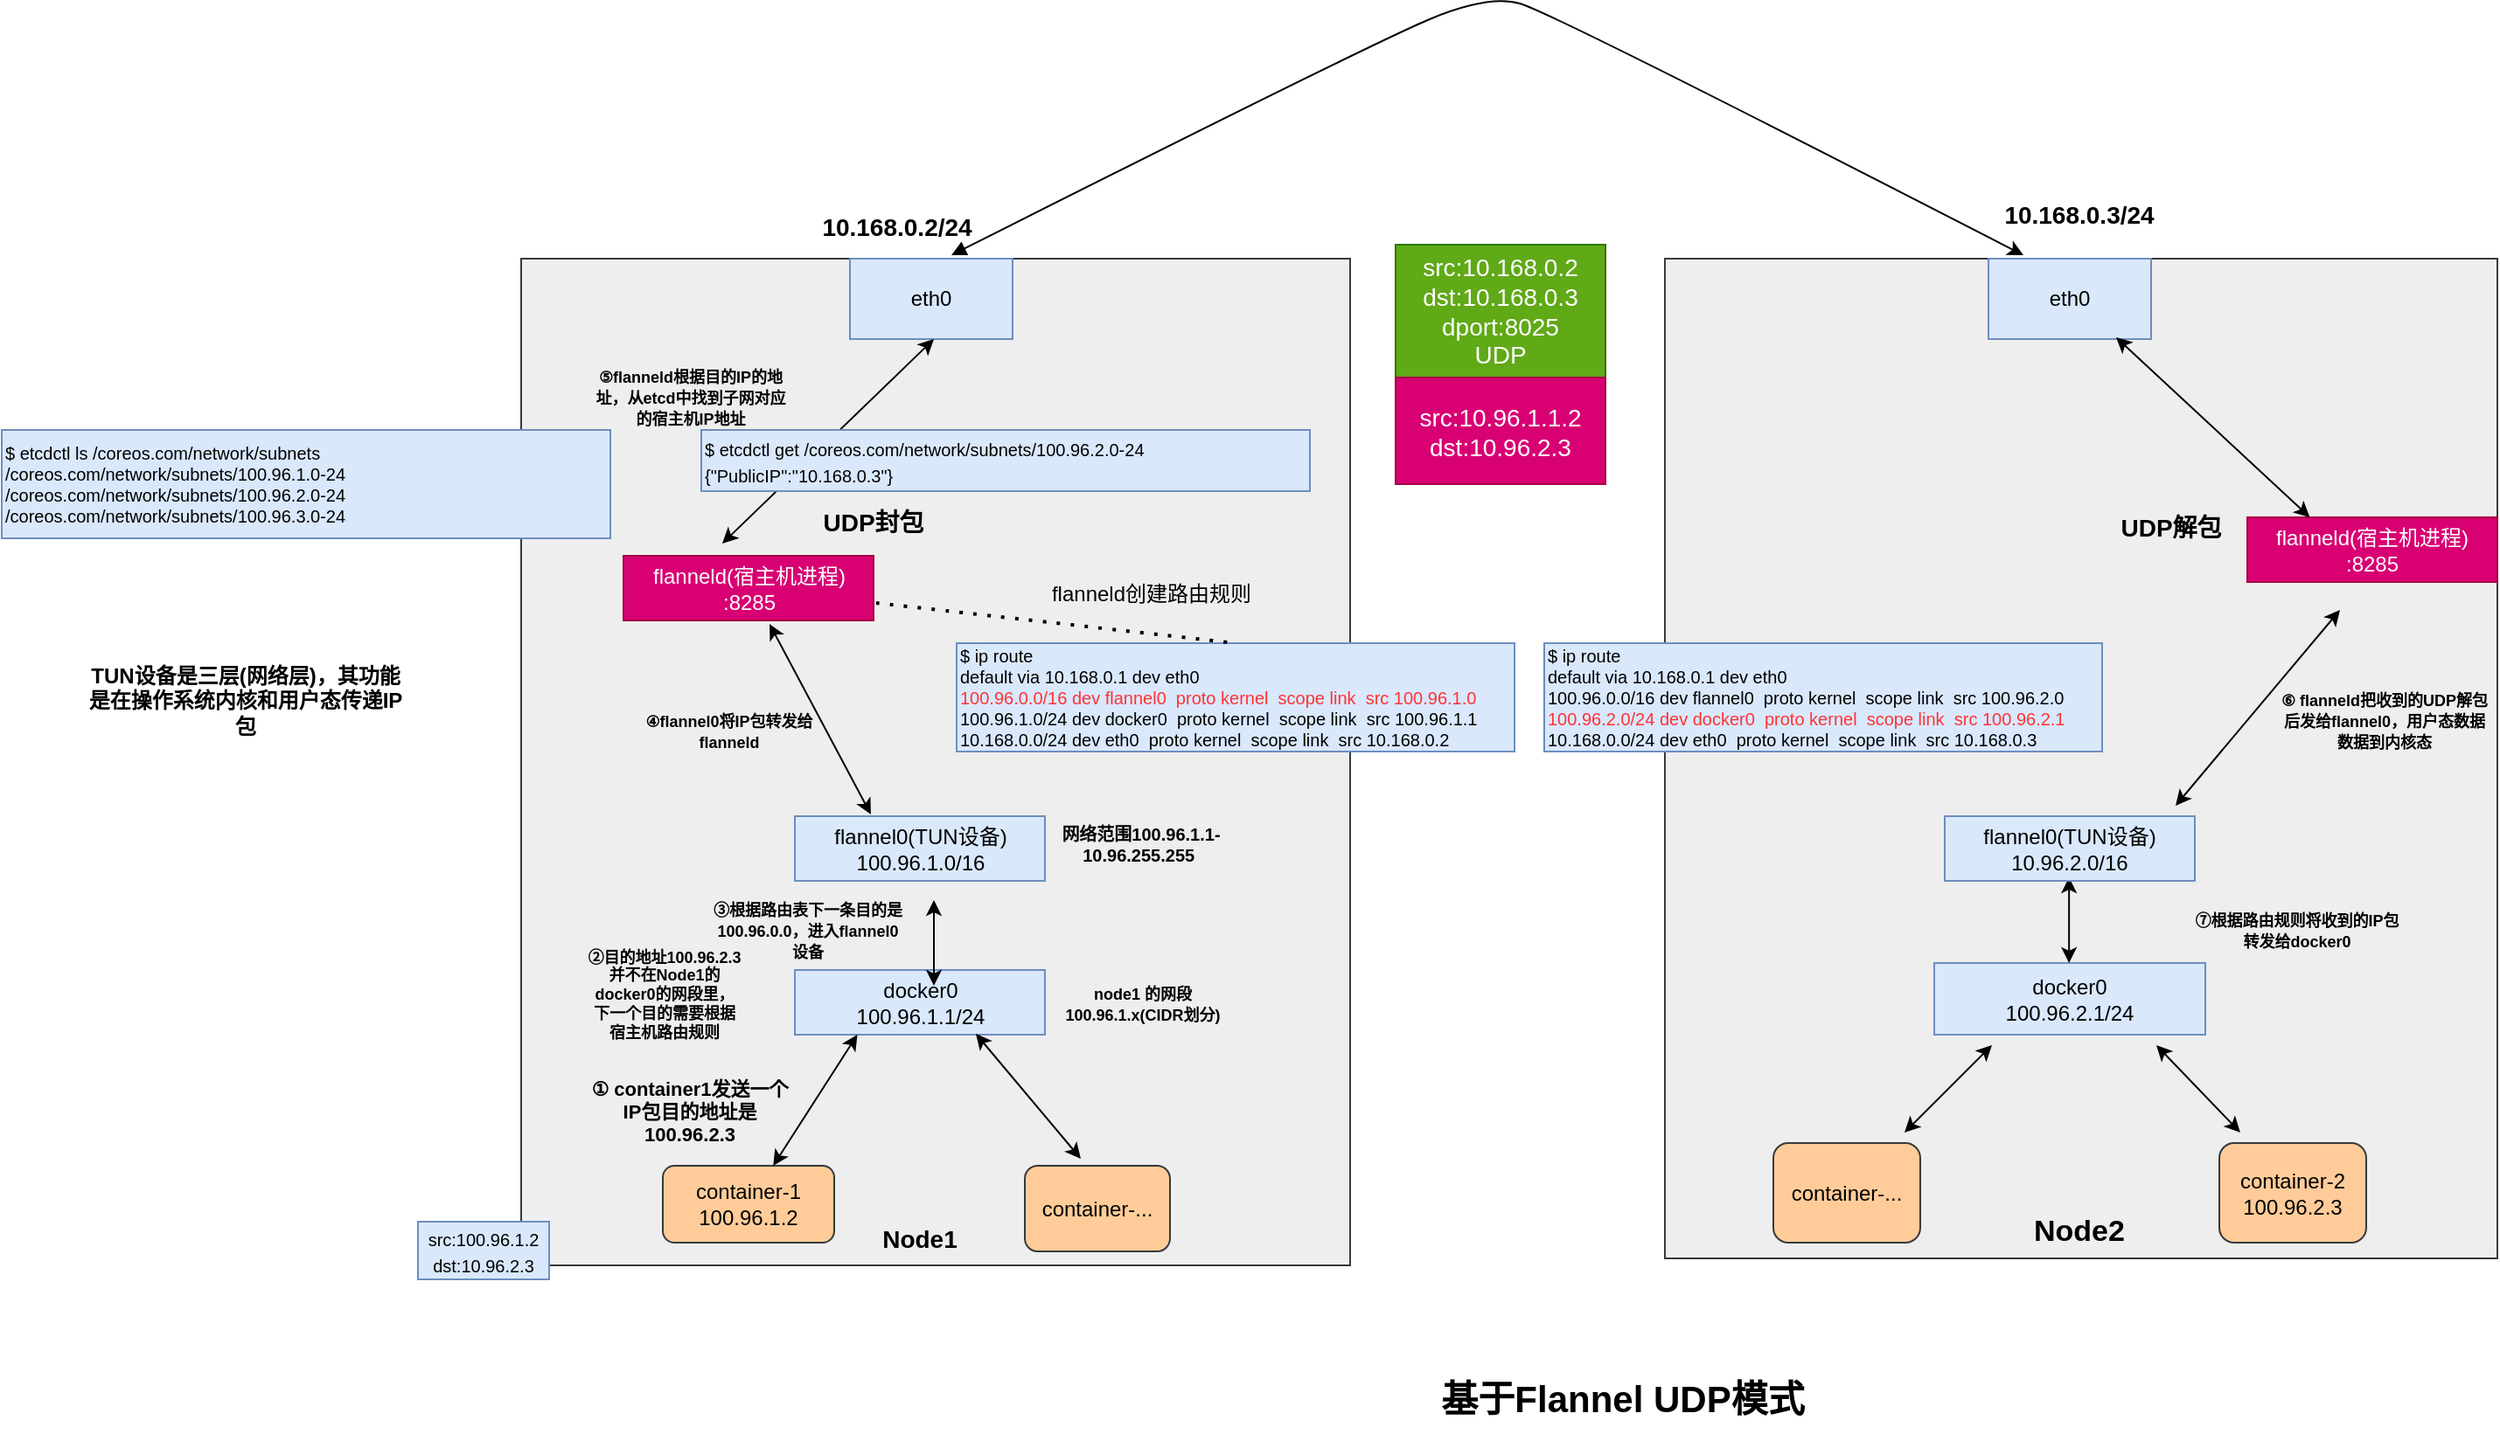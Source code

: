 <mxfile version="16.5.1" type="device" pages="3"><diagram id="P1osysYbOepGTUhhsCZZ" name="UDP模式"><mxGraphModel dx="2184" dy="1257" grid="0" gridSize="10" guides="1" tooltips="1" connect="1" arrows="1" fold="1" page="0" pageScale="1" pageWidth="1200" pageHeight="1600" math="0" shadow="0"><root><mxCell id="0"/><mxCell id="1" parent="0"/><mxCell id="uT9JQoNjJ_QtQNI3KJSH-5" value="" style="rounded=0;whiteSpace=wrap;html=1;fillColor=#eeeeee;strokeColor=#36393d;" vertex="1" parent="1"><mxGeometry x="27" y="-240" width="474" height="576" as="geometry"/></mxCell><mxCell id="uT9JQoNjJ_QtQNI3KJSH-6" value="" style="rounded=0;whiteSpace=wrap;html=1;fillColor=#eeeeee;strokeColor=#36393d;" vertex="1" parent="1"><mxGeometry x="681" y="-240" width="476" height="572" as="geometry"/></mxCell><mxCell id="uT9JQoNjJ_QtQNI3KJSH-8" value="eth0" style="rounded=0;whiteSpace=wrap;html=1;fillColor=#dae8fc;strokeColor=#6c8ebf;" vertex="1" parent="1"><mxGeometry x="215" y="-240" width="93" height="46" as="geometry"/></mxCell><mxCell id="uT9JQoNjJ_QtQNI3KJSH-9" value="eth0" style="rounded=0;whiteSpace=wrap;html=1;fillColor=#dae8fc;strokeColor=#6c8ebf;" vertex="1" parent="1"><mxGeometry x="866" y="-240" width="93" height="46" as="geometry"/></mxCell><mxCell id="uT9JQoNjJ_QtQNI3KJSH-10" value="&lt;b&gt;&lt;font style=&quot;font-size: 14px&quot;&gt;Node1&lt;/font&gt;&lt;/b&gt;" style="text;html=1;strokeColor=none;fillColor=none;align=center;verticalAlign=middle;whiteSpace=wrap;rounded=0;" vertex="1" parent="1"><mxGeometry x="225" y="306" width="60" height="30" as="geometry"/></mxCell><mxCell id="uT9JQoNjJ_QtQNI3KJSH-11" value="&lt;b&gt;&lt;font style=&quot;font-size: 17px&quot;&gt;Node2&lt;/font&gt;&lt;/b&gt;" style="text;html=1;strokeColor=none;fillColor=none;align=center;verticalAlign=middle;whiteSpace=wrap;rounded=0;" vertex="1" parent="1"><mxGeometry x="888" y="302" width="60" height="30" as="geometry"/></mxCell><mxCell id="uT9JQoNjJ_QtQNI3KJSH-12" value="container-1&lt;br&gt;100.96.1.2" style="rounded=1;whiteSpace=wrap;html=1;fillColor=#ffcc99;strokeColor=#36393d;" vertex="1" parent="1"><mxGeometry x="108" y="279" width="98" height="44" as="geometry"/></mxCell><mxCell id="uT9JQoNjJ_QtQNI3KJSH-13" value="&lt;span&gt;container-...&lt;/span&gt;" style="rounded=1;whiteSpace=wrap;html=1;fillColor=#ffcc99;strokeColor=#36393d;" vertex="1" parent="1"><mxGeometry x="315" y="279" width="83" height="49" as="geometry"/></mxCell><mxCell id="uT9JQoNjJ_QtQNI3KJSH-14" value="&lt;span&gt;container-...&lt;/span&gt;" style="rounded=1;whiteSpace=wrap;html=1;fillColor=#ffcc99;strokeColor=#36393d;" vertex="1" parent="1"><mxGeometry x="743" y="266" width="84" height="57" as="geometry"/></mxCell><mxCell id="uT9JQoNjJ_QtQNI3KJSH-15" value="&lt;span&gt;container-2&lt;br&gt;100.96.2.3&lt;br&gt;&lt;/span&gt;" style="rounded=1;whiteSpace=wrap;html=1;fillColor=#ffcc99;strokeColor=#36393d;" vertex="1" parent="1"><mxGeometry x="998" y="266" width="84" height="57" as="geometry"/></mxCell><mxCell id="uT9JQoNjJ_QtQNI3KJSH-16" value="docker0&lt;br&gt;100.96.1.1/24" style="rounded=0;whiteSpace=wrap;html=1;fillColor=#dae8fc;strokeColor=#6c8ebf;" vertex="1" parent="1"><mxGeometry x="183.5" y="167" width="143" height="37" as="geometry"/></mxCell><mxCell id="uT9JQoNjJ_QtQNI3KJSH-17" value="docker0&lt;br&gt;100.96.2.1/24" style="rounded=0;whiteSpace=wrap;html=1;fillColor=#dae8fc;strokeColor=#6c8ebf;" vertex="1" parent="1"><mxGeometry x="835" y="163" width="155" height="41" as="geometry"/></mxCell><mxCell id="uT9JQoNjJ_QtQNI3KJSH-30" value="&lt;font style=&quot;font-size: 10px&quot;&gt;src:100.96.1.2&lt;br&gt;dst:10.96.2.3&lt;/font&gt;" style="rounded=0;whiteSpace=wrap;html=1;fillColor=#dae8fc;strokeColor=#6c8ebf;" vertex="1" parent="1"><mxGeometry x="-32" y="311" width="75" height="33" as="geometry"/></mxCell><mxCell id="uT9JQoNjJ_QtQNI3KJSH-35" value="&lt;b&gt;&lt;font style=&quot;font-size: 11px&quot;&gt;① container1发送一个IP包目的地址是100.96.2.3&lt;/font&gt;&lt;/b&gt;" style="text;html=1;strokeColor=none;fillColor=none;align=center;verticalAlign=middle;whiteSpace=wrap;rounded=0;fontSize=10;" vertex="1" parent="1"><mxGeometry x="64" y="226" width="119" height="44" as="geometry"/></mxCell><mxCell id="uT9JQoNjJ_QtQNI3KJSH-41" value="&lt;font style=&quot;font-size: 9px&quot;&gt;&lt;b&gt;node1 的网段&lt;br&gt;100.96.1.x(CIDR划分)&lt;/b&gt;&lt;/font&gt;" style="text;html=1;strokeColor=none;fillColor=none;align=center;verticalAlign=middle;whiteSpace=wrap;rounded=0;fontSize=10;" vertex="1" parent="1"><mxGeometry x="326.5" y="172" width="111" height="27" as="geometry"/></mxCell><mxCell id="uT9JQoNjJ_QtQNI3KJSH-42" value="&lt;b&gt;②目的地址100.96.2.3并不在Node1的docker0的网段里，下一个目的需要根据宿主机路由规则&lt;/b&gt;" style="text;html=1;strokeColor=none;fillColor=none;align=center;verticalAlign=middle;whiteSpace=wrap;rounded=0;fontSize=9;" vertex="1" parent="1"><mxGeometry x="64" y="165.5" width="90" height="30" as="geometry"/></mxCell><mxCell id="uT9JQoNjJ_QtQNI3KJSH-43" value="&lt;div style=&quot;font-size: 10px&quot;&gt;&lt;font style=&quot;font-size: 10px&quot;&gt;$ ip route&lt;/font&gt;&lt;/div&gt;&lt;div style=&quot;font-size: 10px&quot;&gt;&lt;font style=&quot;font-size: 10px&quot;&gt;default via 10.168.0.1 dev eth0&lt;/font&gt;&lt;/div&gt;&lt;div style=&quot;font-size: 10px&quot;&gt;&lt;font style=&quot;font-size: 10px&quot; color=&quot;#ff3333&quot;&gt;100.96.0.0/16 dev flannel0&amp;nbsp; proto kernel&amp;nbsp; scope link&amp;nbsp; src 100.96.1.0&lt;/font&gt;&lt;/div&gt;&lt;div style=&quot;font-size: 10px&quot;&gt;&lt;font style=&quot;font-size: 10px&quot;&gt;100.96.1.0/24 dev docker0&amp;nbsp; proto kernel&amp;nbsp; scope link&amp;nbsp; src 100.96.1.1&lt;/font&gt;&lt;/div&gt;&lt;div style=&quot;font-size: 10px&quot;&gt;&lt;font style=&quot;font-size: 10px&quot;&gt;10.168.0.0/24 dev eth0&amp;nbsp; proto kernel&amp;nbsp; scope link&amp;nbsp; src 10.168.0.2&lt;/font&gt;&lt;/div&gt;" style="rounded=0;whiteSpace=wrap;html=1;fillColor=#dae8fc;strokeColor=#6c8ebf;align=left;" vertex="1" parent="1"><mxGeometry x="276" y="-20" width="319" height="62" as="geometry"/></mxCell><mxCell id="uT9JQoNjJ_QtQNI3KJSH-46" value="" style="endArrow=classic;startArrow=classic;html=1;rounded=0;fontSize=6;entryX=0.25;entryY=1;entryDx=0;entryDy=0;" edge="1" parent="1" source="uT9JQoNjJ_QtQNI3KJSH-12" target="uT9JQoNjJ_QtQNI3KJSH-16"><mxGeometry width="50" height="50" relative="1" as="geometry"><mxPoint x="157" y="254" as="sourcePoint"/><mxPoint x="207" y="204" as="targetPoint"/></mxGeometry></mxCell><mxCell id="uT9JQoNjJ_QtQNI3KJSH-49" value="" style="endArrow=classic;startArrow=classic;html=1;rounded=0;fontSize=6;" edge="1" parent="1"><mxGeometry width="50" height="50" relative="1" as="geometry"><mxPoint x="347" y="275" as="sourcePoint"/><mxPoint x="287" y="203.5" as="targetPoint"/></mxGeometry></mxCell><mxCell id="uT9JQoNjJ_QtQNI3KJSH-50" value="flannel0(TUN设备)&lt;br&gt;100.96.1.0/16" style="rounded=0;whiteSpace=wrap;html=1;fillColor=#dae8fc;strokeColor=#6c8ebf;" vertex="1" parent="1"><mxGeometry x="183.5" y="79" width="143" height="37" as="geometry"/></mxCell><mxCell id="uT9JQoNjJ_QtQNI3KJSH-51" value="" style="endArrow=classic;startArrow=classic;html=1;rounded=0;fontSize=10;fontColor=#FF3333;" edge="1" parent="1"><mxGeometry width="50" height="50" relative="1" as="geometry"><mxPoint x="912.08" y="163" as="sourcePoint"/><mxPoint x="912.08" y="114" as="targetPoint"/></mxGeometry></mxCell><mxCell id="uT9JQoNjJ_QtQNI3KJSH-54" value="&lt;b style=&quot;font-size: 9px&quot;&gt;&lt;font style=&quot;font-size: 9px&quot;&gt;③根据路由表下一条目的是100.96.0.0，进入flannel0&lt;/font&gt;设备&lt;/b&gt;" style="text;html=1;strokeColor=none;fillColor=none;align=center;verticalAlign=middle;whiteSpace=wrap;rounded=0;fontSize=10;fontColor=#000000;" vertex="1" parent="1"><mxGeometry x="135" y="129" width="111.5" height="30" as="geometry"/></mxCell><mxCell id="uT9JQoNjJ_QtQNI3KJSH-55" value="&lt;font size=&quot;1&quot;&gt;&lt;b&gt;网络范围100.96.1.1-10.96.255.255&amp;nbsp;&lt;/b&gt;&lt;/font&gt;" style="text;html=1;strokeColor=none;fillColor=none;align=center;verticalAlign=middle;whiteSpace=wrap;rounded=0;fontSize=10;" vertex="1" parent="1"><mxGeometry x="308" y="81" width="147" height="27" as="geometry"/></mxCell><mxCell id="uT9JQoNjJ_QtQNI3KJSH-57" value="flanneld(宿主机进程)&lt;br&gt;:8285" style="rounded=0;whiteSpace=wrap;html=1;fillColor=#d80073;strokeColor=#A50040;fontColor=#ffffff;" vertex="1" parent="1"><mxGeometry x="85.5" y="-70" width="143" height="37" as="geometry"/></mxCell><mxCell id="uT9JQoNjJ_QtQNI3KJSH-58" value="" style="endArrow=classic;startArrow=classic;html=1;rounded=0;fontSize=9;fontColor=#000000;exitX=0.304;exitY=-0.027;exitDx=0;exitDy=0;exitPerimeter=0;" edge="1" parent="1" source="uT9JQoNjJ_QtQNI3KJSH-50"><mxGeometry width="50" height="50" relative="1" as="geometry"><mxPoint x="222" y="33" as="sourcePoint"/><mxPoint x="169" y="-31" as="targetPoint"/></mxGeometry></mxCell><mxCell id="uT9JQoNjJ_QtQNI3KJSH-59" value="&lt;font size=&quot;1&quot;&gt;&lt;b style=&quot;font-size: 12px&quot;&gt;TUN设备是三层(网络层)，其功能是在操作系统内核和用户态传递IP包&lt;/b&gt;&lt;/font&gt;" style="text;html=1;strokeColor=none;fillColor=none;align=center;verticalAlign=middle;whiteSpace=wrap;rounded=0;fontSize=9;fontColor=#000000;" vertex="1" parent="1"><mxGeometry x="-225" y="-14" width="189" height="54" as="geometry"/></mxCell><mxCell id="uT9JQoNjJ_QtQNI3KJSH-60" value="&lt;b style=&quot;font-size: 9px&quot;&gt;&lt;font style=&quot;font-size: 9px&quot;&gt;④flannel0将IP包转发给flanneld&lt;/font&gt;&lt;/b&gt;" style="text;html=1;strokeColor=none;fillColor=none;align=center;verticalAlign=middle;whiteSpace=wrap;rounded=0;fontSize=10;fontColor=#000000;" vertex="1" parent="1"><mxGeometry x="90" y="15" width="111.5" height="30" as="geometry"/></mxCell><mxCell id="uT9JQoNjJ_QtQNI3KJSH-61" value="&lt;font size=&quot;1&quot;&gt;&lt;b style=&quot;font-size: 14px&quot;&gt;UDP封包&lt;/b&gt;&lt;/font&gt;" style="text;html=1;strokeColor=none;fillColor=none;align=center;verticalAlign=middle;whiteSpace=wrap;rounded=0;fontSize=10;" vertex="1" parent="1"><mxGeometry x="191" y="-103" width="75" height="27" as="geometry"/></mxCell><mxCell id="uT9JQoNjJ_QtQNI3KJSH-66" value="" style="endArrow=classic;startArrow=classic;html=1;rounded=0;fontSize=12;fontColor=#000000;" edge="1" parent="1"><mxGeometry width="50" height="50" relative="1" as="geometry"><mxPoint x="142" y="-77" as="sourcePoint"/><mxPoint x="263" y="-194" as="targetPoint"/></mxGeometry></mxCell><mxCell id="uT9JQoNjJ_QtQNI3KJSH-68" value="" style="endArrow=classic;html=1;fontSize=12;fontColor=#000000;curved=1;startArrow=block;startFill=1;" edge="1" parent="1"><mxGeometry width="50" height="50" relative="1" as="geometry"><mxPoint x="273" y="-242" as="sourcePoint"/><mxPoint x="886" y="-242" as="targetPoint"/><Array as="points"><mxPoint x="513" y="-363"/><mxPoint x="580" y="-391"/><mxPoint x="616" y="-381"/></Array></mxGeometry></mxCell><mxCell id="uT9JQoNjJ_QtQNI3KJSH-69" value="" style="endArrow=none;dashed=1;html=1;dashPattern=1 3;strokeWidth=2;fontSize=12;fontColor=#000000;curved=1;entryX=0.5;entryY=0;entryDx=0;entryDy=0;" edge="1" parent="1" target="uT9JQoNjJ_QtQNI3KJSH-43"><mxGeometry width="50" height="50" relative="1" as="geometry"><mxPoint x="230" y="-43" as="sourcePoint"/><mxPoint x="280" y="-93" as="targetPoint"/></mxGeometry></mxCell><mxCell id="uT9JQoNjJ_QtQNI3KJSH-70" value="flanneld创建路由规则" style="text;html=1;strokeColor=none;fillColor=none;align=center;verticalAlign=middle;whiteSpace=wrap;rounded=0;fontSize=12;fontColor=#000000;" vertex="1" parent="1"><mxGeometry x="318" y="-63" width="139" height="30" as="geometry"/></mxCell><mxCell id="uT9JQoNjJ_QtQNI3KJSH-73" value="&lt;b style=&quot;font-size: 9px&quot;&gt;&lt;font style=&quot;font-size: 9px&quot;&gt;⑤flanneld根据目的IP的地址，从etcd中找到子网对应的宿主机IP地址&lt;/font&gt;&lt;/b&gt;" style="text;html=1;strokeColor=none;fillColor=none;align=center;verticalAlign=middle;whiteSpace=wrap;rounded=0;fontSize=10;fontColor=#000000;" vertex="1" parent="1"><mxGeometry x="68" y="-176" width="111.5" height="30" as="geometry"/></mxCell><mxCell id="uT9JQoNjJ_QtQNI3KJSH-74" value="&lt;div&gt;&lt;div&gt;&lt;span style=&quot;font-size: 10px&quot;&gt;$ etcdctl get /coreos.com/network/subnets/100.96.2.0-24&lt;/span&gt;&lt;br&gt;&lt;/div&gt;&lt;div&gt;&lt;span style=&quot;font-size: 10px&quot;&gt;{&quot;PublicIP&quot;:&quot;10.168.0.3&quot;}&lt;/span&gt;&lt;/div&gt;&lt;/div&gt;" style="rounded=0;whiteSpace=wrap;html=1;fillColor=#dae8fc;strokeColor=#6c8ebf;align=left;" vertex="1" parent="1"><mxGeometry x="130" y="-142" width="348" height="35" as="geometry"/></mxCell><mxCell id="uT9JQoNjJ_QtQNI3KJSH-75" value="&lt;div style=&quot;font-size: 10px&quot;&gt;&lt;div&gt;$ etcdctl ls /coreos.com/network/subnets&lt;/div&gt;&lt;div&gt;/coreos.com/network/subnets/100.96.1.0-24&lt;/div&gt;&lt;div&gt;/coreos.com/network/subnets/100.96.2.0-24&lt;/div&gt;&lt;div&gt;/coreos.com/network/subnets/100.96.3.0-24&lt;/div&gt;&lt;/div&gt;" style="rounded=0;whiteSpace=wrap;html=1;fillColor=#dae8fc;strokeColor=#6c8ebf;align=left;" vertex="1" parent="1"><mxGeometry x="-270" y="-142" width="348" height="62" as="geometry"/></mxCell><mxCell id="uT9JQoNjJ_QtQNI3KJSH-78" value="&lt;font style=&quot;font-size: 14px&quot;&gt;&lt;b&gt;10.168.0.2/24&lt;/b&gt;&lt;/font&gt;" style="text;html=1;strokeColor=none;fillColor=none;align=center;verticalAlign=middle;whiteSpace=wrap;rounded=0;fontSize=12;fontColor=#000000;" vertex="1" parent="1"><mxGeometry x="212" y="-272" width="60" height="27" as="geometry"/></mxCell><mxCell id="uT9JQoNjJ_QtQNI3KJSH-79" value="&lt;b&gt;&lt;font style=&quot;font-size: 14px&quot;&gt;10.168.0.3/24&lt;/font&gt;&lt;/b&gt;" style="text;html=1;strokeColor=none;fillColor=none;align=center;verticalAlign=middle;whiteSpace=wrap;rounded=0;fontSize=12;fontColor=#000000;" vertex="1" parent="1"><mxGeometry x="888" y="-279" width="60" height="27" as="geometry"/></mxCell><mxCell id="uT9JQoNjJ_QtQNI3KJSH-80" value="src:10.168.0.2&lt;br&gt;dst:10.168.0.3&lt;br&gt;dport:8025&lt;br&gt;UDP" style="rounded=0;whiteSpace=wrap;html=1;fontSize=14;fontColor=#ffffff;fillColor=#60a917;strokeColor=#2D7600;" vertex="1" parent="1"><mxGeometry x="527" y="-248" width="120" height="76" as="geometry"/></mxCell><mxCell id="uT9JQoNjJ_QtQNI3KJSH-81" value="src:10.96.1.1.2&lt;br&gt;dst:10.96.2.3" style="rounded=0;whiteSpace=wrap;html=1;fontSize=14;fontColor=#ffffff;fillColor=#d80073;strokeColor=#A50040;" vertex="1" parent="1"><mxGeometry x="527" y="-172" width="120" height="61" as="geometry"/></mxCell><mxCell id="uT9JQoNjJ_QtQNI3KJSH-83" value="" style="endArrow=classic;startArrow=classic;html=1;fontSize=14;fontColor=#000000;curved=1;" edge="1" parent="1"><mxGeometry width="50" height="50" relative="1" as="geometry"><mxPoint x="818" y="260" as="sourcePoint"/><mxPoint x="868" y="210" as="targetPoint"/></mxGeometry></mxCell><mxCell id="uT9JQoNjJ_QtQNI3KJSH-84" value="" style="endArrow=classic;startArrow=classic;html=1;fontSize=14;fontColor=#000000;curved=1;" edge="1" parent="1"><mxGeometry width="50" height="50" relative="1" as="geometry"><mxPoint x="1010" y="260" as="sourcePoint"/><mxPoint x="962" y="210" as="targetPoint"/></mxGeometry></mxCell><mxCell id="uT9JQoNjJ_QtQNI3KJSH-85" value="flanneld(宿主机进程)&lt;br&gt;:8285" style="rounded=0;whiteSpace=wrap;html=1;fillColor=#d80073;strokeColor=#A50040;fontColor=#ffffff;" vertex="1" parent="1"><mxGeometry x="1014" y="-92" width="143" height="37" as="geometry"/></mxCell><mxCell id="uT9JQoNjJ_QtQNI3KJSH-86" value="" style="endArrow=classic;startArrow=classic;html=1;fontSize=14;fontColor=#000000;curved=1;exitX=0.25;exitY=0;exitDx=0;exitDy=0;" edge="1" parent="1" source="uT9JQoNjJ_QtQNI3KJSH-85"><mxGeometry width="50" height="50" relative="1" as="geometry"><mxPoint x="1009" y="-111" as="sourcePoint"/><mxPoint x="939" y="-195" as="targetPoint"/></mxGeometry></mxCell><mxCell id="uT9JQoNjJ_QtQNI3KJSH-87" value="&lt;div style=&quot;font-size: 10px&quot;&gt;&lt;div&gt;$ ip route&lt;/div&gt;&lt;div&gt;default via 10.168.0.1 dev eth0&lt;/div&gt;&lt;div&gt;100.96.0.0/16 dev flannel0&amp;nbsp; proto kernel&amp;nbsp; scope link&amp;nbsp; src 100.96.2.0&lt;/div&gt;&lt;div&gt;&lt;font color=&quot;#ff3333&quot;&gt;100.96.2.0/24 dev docker0&amp;nbsp; proto kernel&amp;nbsp; scope link&amp;nbsp; src 100.96.2.1&lt;/font&gt;&lt;/div&gt;&lt;div&gt;10.168.0.0/24 dev eth0&amp;nbsp; proto kernel&amp;nbsp; scope link&amp;nbsp; src 10.168.0.3&lt;/div&gt;&lt;/div&gt;" style="rounded=0;whiteSpace=wrap;html=1;fillColor=#dae8fc;strokeColor=#6c8ebf;align=left;" vertex="1" parent="1"><mxGeometry x="612" y="-20" width="319" height="62" as="geometry"/></mxCell><mxCell id="uT9JQoNjJ_QtQNI3KJSH-88" value="&lt;font size=&quot;1&quot;&gt;&lt;b style=&quot;font-size: 14px&quot;&gt;UDP解包&lt;/b&gt;&lt;/font&gt;" style="text;html=1;strokeColor=none;fillColor=none;align=center;verticalAlign=middle;whiteSpace=wrap;rounded=0;fontSize=10;" vertex="1" parent="1"><mxGeometry x="933" y="-100" width="75" height="27" as="geometry"/></mxCell><mxCell id="uT9JQoNjJ_QtQNI3KJSH-89" value="flannel0(TUN设备)&lt;br&gt;10.96.2.0/16" style="rounded=0;whiteSpace=wrap;html=1;fillColor=#dae8fc;strokeColor=#6c8ebf;" vertex="1" parent="1"><mxGeometry x="841" y="79" width="143" height="37" as="geometry"/></mxCell><mxCell id="uT9JQoNjJ_QtQNI3KJSH-90" value="" style="endArrow=classic;startArrow=classic;html=1;fontSize=14;fontColor=#000000;curved=1;" edge="1" parent="1"><mxGeometry width="50" height="50" relative="1" as="geometry"><mxPoint x="973" y="73" as="sourcePoint"/><mxPoint x="1067" y="-39" as="targetPoint"/></mxGeometry></mxCell><mxCell id="uT9JQoNjJ_QtQNI3KJSH-91" value="" style="endArrow=classic;startArrow=classic;html=1;rounded=0;fontSize=10;fontColor=#FF3333;" edge="1" parent="1"><mxGeometry width="50" height="50" relative="1" as="geometry"><mxPoint x="263.0" y="176" as="sourcePoint"/><mxPoint x="263.0" y="127" as="targetPoint"/></mxGeometry></mxCell><mxCell id="uT9JQoNjJ_QtQNI3KJSH-92" value="&lt;b style=&quot;font-size: 9px&quot;&gt;&lt;font style=&quot;font-size: 9px&quot;&gt;⑥ flanneld把收到的UDP解包后发给flannel0，用户态数据数据到内核态&lt;/font&gt;&lt;/b&gt;" style="text;html=1;strokeColor=none;fillColor=none;align=center;verticalAlign=middle;whiteSpace=wrap;rounded=0;fontSize=10;fontColor=#000000;" vertex="1" parent="1"><mxGeometry x="1032" y="2" width="121" height="43" as="geometry"/></mxCell><mxCell id="uT9JQoNjJ_QtQNI3KJSH-94" value="&lt;b style=&quot;font-size: 9px&quot;&gt;&lt;font style=&quot;font-size: 9px&quot;&gt;⑦根据路由规则将收到的IP包转发给docker0&lt;/font&gt;&lt;/b&gt;" style="text;html=1;strokeColor=none;fillColor=none;align=center;verticalAlign=middle;whiteSpace=wrap;rounded=0;fontSize=10;fontColor=#000000;" vertex="1" parent="1"><mxGeometry x="982" y="122.5" width="121" height="43" as="geometry"/></mxCell><mxCell id="uT9JQoNjJ_QtQNI3KJSH-98" value="&lt;b&gt;&lt;font style=&quot;font-size: 21px&quot;&gt;基于Flannel UDP模式&lt;/font&gt;&lt;/b&gt;" style="text;html=1;strokeColor=none;fillColor=none;align=center;verticalAlign=middle;whiteSpace=wrap;rounded=0;fontSize=9;fontColor=#000000;" vertex="1" parent="1"><mxGeometry x="459" y="385" width="396" height="54" as="geometry"/></mxCell></root></mxGraphModel></diagram><diagram name="Vxlan模式" id="DRODkPpqSeMayRewiN_D"><mxGraphModel dx="2527" dy="1408" grid="0" gridSize="10" guides="1" tooltips="1" connect="1" arrows="1" fold="1" page="0" pageScale="1" pageWidth="1200" pageHeight="1600" math="0" shadow="0"><root><mxCell id="cDZ0GFEzuOFpXUNITm4t-0"/><mxCell id="cDZ0GFEzuOFpXUNITm4t-1" parent="cDZ0GFEzuOFpXUNITm4t-0"/><mxCell id="cDZ0GFEzuOFpXUNITm4t-2" value="" style="rounded=0;whiteSpace=wrap;html=1;fillColor=#eeeeee;strokeColor=#36393d;" vertex="1" parent="cDZ0GFEzuOFpXUNITm4t-1"><mxGeometry x="31" y="-238" width="482.5" height="581" as="geometry"/></mxCell><mxCell id="cDZ0GFEzuOFpXUNITm4t-3" value="" style="rounded=0;whiteSpace=wrap;html=1;fillColor=#eeeeee;strokeColor=#36393d;" vertex="1" parent="cDZ0GFEzuOFpXUNITm4t-1"><mxGeometry x="681" y="-240" width="476" height="572" as="geometry"/></mxCell><mxCell id="cDZ0GFEzuOFpXUNITm4t-4" value="eth0" style="rounded=0;whiteSpace=wrap;html=1;fillColor=#dae8fc;strokeColor=#6c8ebf;" vertex="1" parent="cDZ0GFEzuOFpXUNITm4t-1"><mxGeometry x="208.5" y="-238" width="93" height="46" as="geometry"/></mxCell><mxCell id="cDZ0GFEzuOFpXUNITm4t-5" value="eth0" style="rounded=0;whiteSpace=wrap;html=1;fillColor=#dae8fc;strokeColor=#6c8ebf;" vertex="1" parent="cDZ0GFEzuOFpXUNITm4t-1"><mxGeometry x="866" y="-240" width="93" height="46" as="geometry"/></mxCell><mxCell id="cDZ0GFEzuOFpXUNITm4t-6" value="&lt;b&gt;&lt;font style=&quot;font-size: 14px&quot;&gt;Node1&lt;/font&gt;&lt;/b&gt;" style="text;html=1;strokeColor=none;fillColor=none;align=center;verticalAlign=middle;whiteSpace=wrap;rounded=0;" vertex="1" parent="cDZ0GFEzuOFpXUNITm4t-1"><mxGeometry x="225" y="306" width="60" height="30" as="geometry"/></mxCell><mxCell id="cDZ0GFEzuOFpXUNITm4t-7" value="&lt;b&gt;&lt;font style=&quot;font-size: 17px&quot;&gt;Node2&lt;/font&gt;&lt;/b&gt;" style="text;html=1;strokeColor=none;fillColor=none;align=center;verticalAlign=middle;whiteSpace=wrap;rounded=0;" vertex="1" parent="cDZ0GFEzuOFpXUNITm4t-1"><mxGeometry x="888" y="302" width="60" height="30" as="geometry"/></mxCell><mxCell id="cDZ0GFEzuOFpXUNITm4t-8" value="container-1&lt;br&gt;10.1.15.2" style="rounded=1;whiteSpace=wrap;html=1;fillColor=#ffcc99;strokeColor=#36393d;" vertex="1" parent="cDZ0GFEzuOFpXUNITm4t-1"><mxGeometry x="108" y="279" width="98" height="44" as="geometry"/></mxCell><mxCell id="cDZ0GFEzuOFpXUNITm4t-9" value="&lt;span&gt;container-...&lt;/span&gt;" style="rounded=1;whiteSpace=wrap;html=1;fillColor=#ffcc99;strokeColor=#36393d;" vertex="1" parent="cDZ0GFEzuOFpXUNITm4t-1"><mxGeometry x="308" y="276.5" width="83" height="49" as="geometry"/></mxCell><mxCell id="cDZ0GFEzuOFpXUNITm4t-10" value="&lt;span&gt;container-...&lt;/span&gt;" style="rounded=1;whiteSpace=wrap;html=1;fillColor=#ffcc99;strokeColor=#36393d;" vertex="1" parent="cDZ0GFEzuOFpXUNITm4t-1"><mxGeometry x="743" y="266" width="84" height="57" as="geometry"/></mxCell><mxCell id="cDZ0GFEzuOFpXUNITm4t-11" value="&lt;span&gt;container-2&lt;br&gt;100.96.2.3&lt;br&gt;&lt;/span&gt;" style="rounded=1;whiteSpace=wrap;html=1;fillColor=#ffcc99;strokeColor=#36393d;" vertex="1" parent="cDZ0GFEzuOFpXUNITm4t-1"><mxGeometry x="998" y="266" width="84" height="57" as="geometry"/></mxCell><mxCell id="cDZ0GFEzuOFpXUNITm4t-12" value="docker0&lt;br&gt;10.1.15.1/24" style="rounded=0;whiteSpace=wrap;html=1;fillColor=#dae8fc;strokeColor=#6c8ebf;" vertex="1" parent="cDZ0GFEzuOFpXUNITm4t-1"><mxGeometry x="183.5" y="136" width="143" height="37" as="geometry"/></mxCell><mxCell id="cDZ0GFEzuOFpXUNITm4t-13" value="docker0&lt;br&gt;10.1.16.1/24" style="rounded=0;whiteSpace=wrap;html=1;fillColor=#dae8fc;strokeColor=#6c8ebf;" vertex="1" parent="cDZ0GFEzuOFpXUNITm4t-1"><mxGeometry x="841.5" y="165" width="155" height="41" as="geometry"/></mxCell><mxCell id="cDZ0GFEzuOFpXUNITm4t-17" value="&lt;b&gt;&lt;font style=&quot;font-size: 12px&quot;&gt;①container发送一个IP包目的地址是10.1.16.3原始IP包)&lt;/font&gt;&lt;/b&gt;" style="text;html=1;strokeColor=none;fillColor=none;align=center;verticalAlign=middle;whiteSpace=wrap;rounded=0;fontSize=9;" vertex="1" parent="cDZ0GFEzuOFpXUNITm4t-1"><mxGeometry x="36" y="219" width="109" height="47" as="geometry"/></mxCell><mxCell id="cDZ0GFEzuOFpXUNITm4t-19" value="" style="endArrow=classic;startArrow=classic;html=1;rounded=0;fontSize=6;entryX=0.25;entryY=1;entryDx=0;entryDy=0;" edge="1" parent="cDZ0GFEzuOFpXUNITm4t-1" source="cDZ0GFEzuOFpXUNITm4t-8" target="cDZ0GFEzuOFpXUNITm4t-12"><mxGeometry width="50" height="50" relative="1" as="geometry"><mxPoint x="157" y="254" as="sourcePoint"/><mxPoint x="207" y="204" as="targetPoint"/></mxGeometry></mxCell><mxCell id="cDZ0GFEzuOFpXUNITm4t-20" value="" style="endArrow=classic;startArrow=classic;html=1;rounded=0;fontSize=6;entryX=0.689;entryY=0.973;entryDx=0;entryDy=0;entryPerimeter=0;" edge="1" parent="cDZ0GFEzuOFpXUNITm4t-1" target="cDZ0GFEzuOFpXUNITm4t-12"><mxGeometry width="50" height="50" relative="1" as="geometry"><mxPoint x="347" y="275" as="sourcePoint"/><mxPoint x="287" y="203.5" as="targetPoint"/></mxGeometry></mxCell><mxCell id="cDZ0GFEzuOFpXUNITm4t-21" value="flannel.1&lt;br&gt;10.1.15.0/32" style="rounded=0;whiteSpace=wrap;html=1;fillColor=#d80073;strokeColor=#A50040;fontColor=#ffffff;" vertex="1" parent="cDZ0GFEzuOFpXUNITm4t-1"><mxGeometry x="183.5" y="-13" width="143" height="37" as="geometry"/></mxCell><mxCell id="cDZ0GFEzuOFpXUNITm4t-22" value="" style="endArrow=classic;startArrow=classic;html=1;rounded=0;fontSize=10;fontColor=#FF3333;exitX=0.5;exitY=0;exitDx=0;exitDy=0;" edge="1" parent="cDZ0GFEzuOFpXUNITm4t-1" source="cDZ0GFEzuOFpXUNITm4t-13"><mxGeometry width="50" height="50" relative="1" as="geometry"><mxPoint x="915" y="143" as="sourcePoint"/><mxPoint x="915" y="94" as="targetPoint"/></mxGeometry></mxCell><mxCell id="cDZ0GFEzuOFpXUNITm4t-30" value="" style="endArrow=classic;startArrow=classic;html=1;rounded=0;fontSize=12;fontColor=#000000;" edge="1" parent="cDZ0GFEzuOFpXUNITm4t-1" target="cDZ0GFEzuOFpXUNITm4t-21"><mxGeometry width="50" height="50" relative="1" as="geometry"><mxPoint x="255" y="134" as="sourcePoint"/><mxPoint x="255" y="79" as="targetPoint"/></mxGeometry></mxCell><mxCell id="cDZ0GFEzuOFpXUNITm4t-31" value="" style="endArrow=classic;html=1;fontSize=12;fontColor=#000000;curved=1;startArrow=block;startFill=1;" edge="1" parent="cDZ0GFEzuOFpXUNITm4t-1"><mxGeometry width="50" height="50" relative="1" as="geometry"><mxPoint x="273" y="-242" as="sourcePoint"/><mxPoint x="886" y="-242" as="targetPoint"/><Array as="points"><mxPoint x="513" y="-363"/><mxPoint x="580" y="-391"/><mxPoint x="616" y="-381"/></Array></mxGeometry></mxCell><mxCell id="cDZ0GFEzuOFpXUNITm4t-37" value="&lt;font style=&quot;font-size: 14px&quot;&gt;&lt;b&gt;10.168.0.2/24&lt;/b&gt;&lt;/font&gt;" style="text;html=1;strokeColor=none;fillColor=none;align=center;verticalAlign=middle;whiteSpace=wrap;rounded=0;fontSize=12;fontColor=#000000;" vertex="1" parent="cDZ0GFEzuOFpXUNITm4t-1"><mxGeometry x="212" y="-272" width="60" height="27" as="geometry"/></mxCell><mxCell id="cDZ0GFEzuOFpXUNITm4t-38" value="&lt;b&gt;&lt;font style=&quot;font-size: 14px&quot;&gt;10.168.0.3/24&lt;/font&gt;&lt;/b&gt;" style="text;html=1;strokeColor=none;fillColor=none;align=center;verticalAlign=middle;whiteSpace=wrap;rounded=0;fontSize=12;fontColor=#000000;" vertex="1" parent="cDZ0GFEzuOFpXUNITm4t-1"><mxGeometry x="888" y="-279" width="60" height="27" as="geometry"/></mxCell><mxCell id="cDZ0GFEzuOFpXUNITm4t-41" value="" style="endArrow=classic;startArrow=classic;html=1;fontSize=14;fontColor=#000000;curved=1;" edge="1" parent="cDZ0GFEzuOFpXUNITm4t-1"><mxGeometry width="50" height="50" relative="1" as="geometry"><mxPoint x="818" y="260" as="sourcePoint"/><mxPoint x="868" y="210" as="targetPoint"/></mxGeometry></mxCell><mxCell id="cDZ0GFEzuOFpXUNITm4t-42" value="" style="endArrow=classic;startArrow=classic;html=1;fontSize=14;fontColor=#000000;curved=1;" edge="1" parent="cDZ0GFEzuOFpXUNITm4t-1"><mxGeometry width="50" height="50" relative="1" as="geometry"><mxPoint x="1010" y="260" as="sourcePoint"/><mxPoint x="962" y="210" as="targetPoint"/></mxGeometry></mxCell><mxCell id="cDZ0GFEzuOFpXUNITm4t-52" value="&lt;b&gt;&lt;font style=&quot;font-size: 21px&quot;&gt;基于Flannel Vxlan模式&lt;/font&gt;&lt;/b&gt;" style="text;html=1;strokeColor=none;fillColor=none;align=center;verticalAlign=middle;whiteSpace=wrap;rounded=0;fontSize=9;fontColor=#000000;" vertex="1" parent="cDZ0GFEzuOFpXUNITm4t-1"><mxGeometry x="396" y="366" width="396" height="54" as="geometry"/></mxCell><mxCell id="tptMIfzWNVog5DZW8hdi-3" value="&lt;div style=&quot;text-align: left&quot;&gt;&lt;b style=&quot;color: rgb(0 , 0 , 0)&quot;&gt;&lt;font style=&quot;font-size: 14px&quot;&gt;源VTEP设备(二层设备)&lt;/font&gt;&lt;/b&gt;&lt;/div&gt;" style="text;html=1;strokeColor=none;fillColor=none;align=center;verticalAlign=middle;whiteSpace=wrap;rounded=0;fontSize=21;fontColor=#FF3333;" vertex="1" parent="cDZ0GFEzuOFpXUNITm4t-1"><mxGeometry x="92" y="-3.5" width="84" height="18" as="geometry"/></mxCell><mxCell id="tptMIfzWNVog5DZW8hdi-7" value="&lt;b&gt;封装或解封二层帧&lt;/b&gt;" style="text;html=1;strokeColor=none;fillColor=none;align=center;verticalAlign=middle;whiteSpace=wrap;rounded=0;fontSize=14;fontColor=#000000;" vertex="1" parent="cDZ0GFEzuOFpXUNITm4t-1"><mxGeometry x="330" y="-6" width="135" height="30" as="geometry"/></mxCell><mxCell id="3A9_WdUGlgFJN3_Y4aj--0" value="&lt;font style=&quot;font-size: 12px&quot;&gt;src:10.1.15.2&lt;br&gt;dst:10.1.16.3&lt;/font&gt;" style="rounded=0;whiteSpace=wrap;html=1;fillColor=#dae8fc;strokeColor=#6c8ebf;" vertex="1" parent="cDZ0GFEzuOFpXUNITm4t-1"><mxGeometry x="-11" y="282" width="75" height="33" as="geometry"/></mxCell><mxCell id="EyJFYrn6vCnEDKAV_9mQ-0" value="&lt;div style=&quot;font-size: 10px&quot;&gt;&lt;div&gt;$ route -n&lt;/div&gt;&lt;div&gt;Kernel IP routing table&lt;/div&gt;&lt;div&gt;Destination&amp;nbsp; &amp;nbsp; &amp;nbsp;Gateway&amp;nbsp; &amp;nbsp; &amp;nbsp; &amp;nbsp; &amp;nbsp;Genmask&amp;nbsp; &amp;nbsp; &amp;nbsp; &amp;nbsp; &amp;nbsp;Flags Metric Ref&amp;nbsp; &amp;nbsp; Use Iface&lt;/div&gt;&lt;div&gt;...&lt;/div&gt;&lt;div&gt;10.1.16.0&amp;nbsp; &amp;nbsp; &amp;nbsp; &amp;nbsp;10.1.16.0&amp;nbsp; &amp;nbsp; &amp;nbsp; &amp;nbsp;255.255.255.0&amp;nbsp; &amp;nbsp;UG&amp;nbsp; &amp;nbsp; 0&amp;nbsp; &amp;nbsp; &amp;nbsp; 0&amp;nbsp; &amp;nbsp; &amp;nbsp; &amp;nbsp; 0 flannel.1&lt;/div&gt;&lt;/div&gt;" style="rounded=0;whiteSpace=wrap;html=1;fillColor=#dae8fc;strokeColor=#6c8ebf;align=left;" vertex="1" parent="cDZ0GFEzuOFpXUNITm4t-1"><mxGeometry x="341" y="83" width="334.5" height="68" as="geometry"/></mxCell><mxCell id="EyJFYrn6vCnEDKAV_9mQ-1" value="&lt;font style=&quot;font-size: 10px&quot;&gt;&lt;b&gt;Node2启动加入Flannel网络之后，flanneld向其它Node添加路由&lt;/b&gt;&lt;/font&gt;" style="text;html=1;strokeColor=none;fillColor=none;align=center;verticalAlign=middle;whiteSpace=wrap;rounded=0;fontSize=12;fontColor=#000000;rotation=-50;" vertex="1" parent="cDZ0GFEzuOFpXUNITm4t-1"><mxGeometry x="580" y="-39" width="130" height="30" as="geometry"/></mxCell><mxCell id="EyJFYrn6vCnEDKAV_9mQ-3" value="flanneld" style="rounded=0;whiteSpace=wrap;html=1;fillColor=#dae8fc;strokeColor=#6c8ebf;" vertex="1" parent="cDZ0GFEzuOFpXUNITm4t-1"><mxGeometry x="341" y="-149" width="97" height="30" as="geometry"/></mxCell><mxCell id="L1QCLDRm407sXYWi9CHM-0" value="" style="endArrow=none;dashed=1;html=1;dashPattern=1 3;strokeWidth=2;fontSize=12;fontColor=#000000;curved=1;exitX=0.867;exitY=-0.048;exitDx=0;exitDy=0;exitPerimeter=0;startArrow=block;startFill=1;" edge="1" parent="cDZ0GFEzuOFpXUNITm4t-1" source="EyJFYrn6vCnEDKAV_9mQ-0"><mxGeometry width="50" height="50" relative="1" as="geometry"><mxPoint x="618" y="105" as="sourcePoint"/><mxPoint x="755" y="-127" as="targetPoint"/></mxGeometry></mxCell><mxCell id="L1QCLDRm407sXYWi9CHM-4" value="&lt;b&gt;&lt;font style=&quot;font-size: 12px&quot;&gt;②根据路由规则，IP包将转发到flannel.1上(&quot;隧道&quot;入口)&lt;/font&gt;&lt;/b&gt;" style="text;html=1;strokeColor=none;fillColor=none;align=center;verticalAlign=middle;whiteSpace=wrap;rounded=0;fontSize=9;" vertex="1" parent="cDZ0GFEzuOFpXUNITm4t-1"><mxGeometry x="145" y="60" width="109" height="48" as="geometry"/></mxCell><mxCell id="L1QCLDRm407sXYWi9CHM-5" value="&lt;div style=&quot;text-align: left&quot;&gt;&lt;b style=&quot;color: rgb(0 , 0 , 0)&quot;&gt;&lt;font style=&quot;font-size: 14px&quot;&gt;目的VTEP设备&lt;/font&gt;&lt;/b&gt;&lt;/div&gt;" style="text;html=1;strokeColor=none;fillColor=none;align=center;verticalAlign=middle;whiteSpace=wrap;rounded=0;fontSize=21;fontColor=#FF3333;" vertex="1" parent="cDZ0GFEzuOFpXUNITm4t-1"><mxGeometry x="726" y="69.5" width="106" height="18" as="geometry"/></mxCell><mxCell id="L1QCLDRm407sXYWi9CHM-6" value="flannel.1&lt;br&gt;10.1.16.0/32" style="rounded=0;whiteSpace=wrap;html=1;fillColor=#d80073;strokeColor=#A50040;fontColor=#ffffff;" vertex="1" parent="cDZ0GFEzuOFpXUNITm4t-1"><mxGeometry x="846.5" y="60" width="143" height="37" as="geometry"/></mxCell><mxCell id="L1QCLDRm407sXYWi9CHM-9" value="&lt;div&gt;&lt;font style=&quot;font-size: 12px&quot;&gt;&lt;b&gt;封装&quot;内部数据帧&quot;&lt;/b&gt;：“源VTEP”收到原始的IP包，需要给此IP包封装一个目的MAC地址，封装成一个二层数据帧，然后发送给&quot;目的VTEP&quot;。“目的VTEP”的MAC地址可以通过目的IP地址通过ARP协议获取。&lt;/font&gt;&lt;/div&gt;&lt;div&gt;&lt;font style=&quot;font-size: 12px&quot;&gt;&lt;div&gt;$ ip neigh show dev flannel.1&lt;/div&gt;&lt;div&gt;10.1.16.0 lladdr 5e:f8:4f:00:e3:37 PERMANENT&lt;/div&gt;&lt;/font&gt;&lt;/div&gt;" style="rounded=0;whiteSpace=wrap;html=1;fillColor=#dae8fc;strokeColor=#6c8ebf;align=left;" vertex="1" parent="cDZ0GFEzuOFpXUNITm4t-1"><mxGeometry x="-248" y="21" width="334.5" height="108" as="geometry"/></mxCell><mxCell id="L1QCLDRm407sXYWi9CHM-16" value="" style="group" vertex="1" connectable="0" parent="cDZ0GFEzuOFpXUNITm4t-1"><mxGeometry x="-247" y="134" width="195" height="40" as="geometry"/></mxCell><mxCell id="L1QCLDRm407sXYWi9CHM-11" value="&lt;font style=&quot;font-size: 10px&quot;&gt;目的VTEP设备MAC地址&lt;/font&gt;" style="rounded=0;whiteSpace=wrap;html=1;fontSize=12;fontColor=#ffffff;fillColor=#008a00;strokeColor=#005700;" vertex="1" parent="L1QCLDRm407sXYWi9CHM-16"><mxGeometry width="65" height="40" as="geometry"/></mxCell><mxCell id="L1QCLDRm407sXYWi9CHM-12" value="&lt;font style=&quot;font-size: 10px&quot;&gt;目的容器的IP地址&lt;/font&gt;" style="rounded=0;whiteSpace=wrap;html=1;fontSize=12;fontColor=#ffffff;fillColor=#d80073;strokeColor=#A50040;" vertex="1" parent="L1QCLDRm407sXYWi9CHM-16"><mxGeometry x="65" width="66" height="39" as="geometry"/></mxCell><mxCell id="L1QCLDRm407sXYWi9CHM-13" value="..." style="rounded=0;whiteSpace=wrap;html=1;fontSize=12;fontColor=#ffffff;fillColor=#1ba1e2;strokeColor=#006EAF;" vertex="1" parent="L1QCLDRm407sXYWi9CHM-16"><mxGeometry x="130" width="65" height="40" as="geometry"/></mxCell><mxCell id="L1QCLDRm407sXYWi9CHM-18" value="" style="endArrow=classic;startArrow=classic;html=1;rounded=0;fontSize=12;fontColor=#000000;exitX=0.5;exitY=0;exitDx=0;exitDy=0;entryX=0.5;entryY=1;entryDx=0;entryDy=0;" edge="1" parent="cDZ0GFEzuOFpXUNITm4t-1" source="cDZ0GFEzuOFpXUNITm4t-21" target="cDZ0GFEzuOFpXUNITm4t-4"><mxGeometry width="50" height="50" relative="1" as="geometry"><mxPoint x="261" y="-72" as="sourcePoint"/><mxPoint x="261" y="-182" as="targetPoint"/></mxGeometry></mxCell><mxCell id="L1QCLDRm407sXYWi9CHM-21" value="&lt;div&gt;&lt;font style=&quot;font-size: 12px&quot;&gt;&lt;b&gt;封装&quot;外部数据帧&quot;&lt;/b&gt;：把”内部数据帧封装成为宿主机网络里的一个普通数据帧。Linux内核首先在内部数据帧头加一个VXLAN头，实现”搭便车“，标识这个”乘客“是VXLAN要使用的数据帧，VNI设置为1。flannel.1此时扮演一个二层网桥，在二层网络实现UDP包的转发。在Linux内核中”网桥“设备进行转发，依赖FDB转发数据库。根据目的MAC查找对应IP地址。接下里完成宿主机网络封包。&lt;/font&gt;&lt;/div&gt;" style="rounded=0;whiteSpace=wrap;html=1;fillColor=#dae8fc;strokeColor=#6c8ebf;align=left;" vertex="1" parent="cDZ0GFEzuOFpXUNITm4t-1"><mxGeometry x="-287" y="-210" width="334.5" height="108" as="geometry"/></mxCell><mxCell id="L1QCLDRm407sXYWi9CHM-22" value="FDB转发数据库：&lt;br&gt;$ bridge fdb show flannel.1 | grep 5e:f8:4f:00:e3:375e:f8:4f:00:e3:37 dev flannel.1 dst 10.168.0.3 self permanent" style="rounded=0;whiteSpace=wrap;html=1;fontSize=10;fillColor=#dae8fc;strokeColor=#6c8ebf;align=left;" vertex="1" parent="cDZ0GFEzuOFpXUNITm4t-1"><mxGeometry x="31" y="-115.5" width="184" height="71" as="geometry"/></mxCell><mxCell id="L1QCLDRm407sXYWi9CHM-23" value="flanneld" style="rounded=0;whiteSpace=wrap;html=1;fillColor=#dae8fc;strokeColor=#6c8ebf;" vertex="1" parent="cDZ0GFEzuOFpXUNITm4t-1"><mxGeometry x="720" y="-155" width="97" height="30" as="geometry"/></mxCell><mxCell id="L1QCLDRm407sXYWi9CHM-24" value="" style="endArrow=none;dashed=1;html=1;dashPattern=1 3;strokeWidth=2;fontSize=10;fontColor=#000000;curved=1;" edge="1" parent="cDZ0GFEzuOFpXUNITm4t-1"><mxGeometry width="50" height="50" relative="1" as="geometry"><mxPoint x="214" y="-55" as="sourcePoint"/><mxPoint x="346" y="-130" as="targetPoint"/></mxGeometry></mxCell><mxCell id="L1QCLDRm407sXYWi9CHM-25" value="&lt;b&gt;维护flannel.1对应的转发数据库&lt;/b&gt;" style="text;html=1;strokeColor=none;fillColor=none;align=center;verticalAlign=middle;whiteSpace=wrap;rounded=0;fontSize=10;fontColor=#000000;rotation=-30;" vertex="1" parent="cDZ0GFEzuOFpXUNITm4t-1"><mxGeometry x="239" y="-95" width="128.5" height="30" as="geometry"/></mxCell><mxCell id="L1QCLDRm407sXYWi9CHM-29" value="" style="group" vertex="1" connectable="0" parent="cDZ0GFEzuOFpXUNITm4t-1"><mxGeometry x="-181" y="-90" width="195" height="40" as="geometry"/></mxCell><mxCell id="L1QCLDRm407sXYWi9CHM-30" value="&lt;font style=&quot;font-size: 10px&quot;&gt;目的VTEP设备MAC地址&lt;/font&gt;" style="rounded=0;whiteSpace=wrap;html=1;fontSize=12;fontColor=#ffffff;fillColor=#008a00;strokeColor=#005700;" vertex="1" parent="L1QCLDRm407sXYWi9CHM-29"><mxGeometry width="65" height="40" as="geometry"/></mxCell><mxCell id="L1QCLDRm407sXYWi9CHM-31" value="&lt;font style=&quot;font-size: 10px&quot;&gt;目的容器的IP地址&lt;/font&gt;" style="rounded=0;whiteSpace=wrap;html=1;fontSize=12;fontColor=#ffffff;fillColor=#d80073;strokeColor=#A50040;" vertex="1" parent="L1QCLDRm407sXYWi9CHM-29"><mxGeometry x="65" width="66" height="39" as="geometry"/></mxCell><mxCell id="L1QCLDRm407sXYWi9CHM-32" value="..." style="rounded=0;whiteSpace=wrap;html=1;fontSize=12;fontColor=#ffffff;fillColor=#1ba1e2;strokeColor=#006EAF;" vertex="1" parent="L1QCLDRm407sXYWi9CHM-29"><mxGeometry x="130" width="65" height="40" as="geometry"/></mxCell><mxCell id="L1QCLDRm407sXYWi9CHM-33" value="&lt;span style=&quot;font-size: 10px&quot;&gt;VXLAN头&lt;/span&gt;" style="rounded=0;whiteSpace=wrap;html=1;fontSize=12;fontColor=#ffffff;fillColor=#a20025;strokeColor=#6F0000;" vertex="1" parent="cDZ0GFEzuOFpXUNITm4t-1"><mxGeometry x="-246" y="-90" width="65" height="40" as="geometry"/></mxCell><mxCell id="L1QCLDRm407sXYWi9CHM-34" value="&lt;span style=&quot;font-size: 10px&quot;&gt;外部UDP头&lt;/span&gt;" style="rounded=0;whiteSpace=wrap;html=1;fontSize=12;fontColor=#ffffff;fillColor=#6a00ff;strokeColor=#3700CC;" vertex="1" parent="cDZ0GFEzuOFpXUNITm4t-1"><mxGeometry x="-311" y="-90" width="65" height="40" as="geometry"/></mxCell><mxCell id="L1QCLDRm407sXYWi9CHM-35" value="&lt;span style=&quot;font-size: 10px&quot;&gt;目的主机IP&lt;/span&gt;" style="rounded=0;whiteSpace=wrap;html=1;fontSize=12;fontColor=#ffffff;fillColor=#008a00;strokeColor=#005700;" vertex="1" parent="cDZ0GFEzuOFpXUNITm4t-1"><mxGeometry x="-376" y="-90" width="65" height="40" as="geometry"/></mxCell><mxCell id="L1QCLDRm407sXYWi9CHM-36" value="&lt;span style=&quot;font-size: 10px&quot;&gt;目的主机MAC地址&lt;/span&gt;" style="rounded=0;whiteSpace=wrap;html=1;fontSize=12;fontColor=#000000;fillColor=#e3c800;strokeColor=#B09500;" vertex="1" parent="cDZ0GFEzuOFpXUNITm4t-1"><mxGeometry x="-441" y="-90" width="65" height="40" as="geometry"/></mxCell><mxCell id="L1QCLDRm407sXYWi9CHM-37" value="&lt;b&gt;内部以太网报头&lt;/b&gt;" style="text;html=1;strokeColor=none;fillColor=none;align=center;verticalAlign=middle;whiteSpace=wrap;rounded=0;fontSize=10;fontColor=#000000;" vertex="1" parent="cDZ0GFEzuOFpXUNITm4t-1"><mxGeometry x="-252" y="176" width="60" height="30" as="geometry"/></mxCell><mxCell id="L1QCLDRm407sXYWi9CHM-38" value="&lt;b&gt;内部IP头&lt;/b&gt;" style="text;html=1;strokeColor=none;fillColor=none;align=center;verticalAlign=middle;whiteSpace=wrap;rounded=0;fontSize=10;fontColor=#000000;" vertex="1" parent="cDZ0GFEzuOFpXUNITm4t-1"><mxGeometry x="-179.5" y="176" width="60" height="30" as="geometry"/></mxCell><mxCell id="L1QCLDRm407sXYWi9CHM-39" value="&lt;b&gt;内部IP头&lt;/b&gt;" style="text;html=1;strokeColor=none;fillColor=none;align=center;verticalAlign=middle;whiteSpace=wrap;rounded=0;fontSize=10;fontColor=#000000;" vertex="1" parent="cDZ0GFEzuOFpXUNITm4t-1"><mxGeometry x="-110.75" y="-39" width="60" height="30" as="geometry"/></mxCell><mxCell id="L1QCLDRm407sXYWi9CHM-40" value="&lt;b&gt;内部以太网报头&lt;/b&gt;" style="text;html=1;strokeColor=none;fillColor=none;align=center;verticalAlign=middle;whiteSpace=wrap;rounded=0;fontSize=10;fontColor=#000000;" vertex="1" parent="cDZ0GFEzuOFpXUNITm4t-1"><mxGeometry x="-176" y="-36" width="60" height="30" as="geometry"/></mxCell><mxCell id="L1QCLDRm407sXYWi9CHM-41" value="&lt;b&gt;外部以太网报头&lt;/b&gt;" style="text;html=1;strokeColor=none;fillColor=none;align=center;verticalAlign=middle;whiteSpace=wrap;rounded=0;fontSize=10;fontColor=#000000;" vertex="1" parent="cDZ0GFEzuOFpXUNITm4t-1"><mxGeometry x="-451" y="-47" width="60" height="30" as="geometry"/></mxCell><mxCell id="L1QCLDRm407sXYWi9CHM-42" value="&lt;b&gt;外部IP头&lt;/b&gt;" style="text;html=1;strokeColor=none;fillColor=none;align=center;verticalAlign=middle;whiteSpace=wrap;rounded=0;fontSize=10;fontColor=#000000;" vertex="1" parent="cDZ0GFEzuOFpXUNITm4t-1"><mxGeometry x="-376" y="-50" width="60" height="30" as="geometry"/></mxCell><mxCell id="L1QCLDRm407sXYWi9CHM-43" value="&lt;span style=&quot;font-size: 12px&quot;&gt;&lt;b&gt;③将组装好的二层数据帧通过eth0发出&lt;br&gt;&lt;/b&gt;&lt;/span&gt;" style="text;html=1;strokeColor=none;fillColor=none;align=center;verticalAlign=middle;whiteSpace=wrap;rounded=0;fontSize=9;" vertex="1" parent="cDZ0GFEzuOFpXUNITm4t-1"><mxGeometry x="152" y="-173" width="109" height="48" as="geometry"/></mxCell><mxCell id="L1QCLDRm407sXYWi9CHM-44" value="" style="endArrow=classic;startArrow=classic;html=1;rounded=0;fontSize=12;fontColor=#000000;entryX=0.5;entryY=1;entryDx=0;entryDy=0;" edge="1" parent="cDZ0GFEzuOFpXUNITm4t-1" source="L1QCLDRm407sXYWi9CHM-6"><mxGeometry width="50" height="50" relative="1" as="geometry"><mxPoint x="914" y="-13" as="sourcePoint"/><mxPoint x="914" y="-192" as="targetPoint"/></mxGeometry></mxCell><mxCell id="L1QCLDRm407sXYWi9CHM-46" value="&lt;b style=&quot;font-size: 10px&quot;&gt;&lt;font style=&quot;font-size: 11px&quot;&gt;④Node2的内核网络协议栈收到这数据帧里有VXLAN头，并且VNI=1，会发送给flannel.1&lt;/font&gt;&lt;/b&gt;" style="text;html=1;strokeColor=none;fillColor=none;align=center;verticalAlign=middle;whiteSpace=wrap;rounded=0;fontSize=11;fontColor=#000000;" vertex="1" parent="cDZ0GFEzuOFpXUNITm4t-1"><mxGeometry x="910" y="-158" width="131" height="31" as="geometry"/></mxCell><mxCell id="L1QCLDRm407sXYWi9CHM-47" value="&lt;b&gt;⑤flannel.1设备进行拆包，取出原始IP包，根据路由规则转发给docker0&lt;/b&gt;" style="text;html=1;strokeColor=none;fillColor=none;align=center;verticalAlign=middle;whiteSpace=wrap;rounded=0;fontSize=11;fontColor=#000000;" vertex="1" parent="cDZ0GFEzuOFpXUNITm4t-1"><mxGeometry x="1004" y="68.5" width="131" height="31" as="geometry"/></mxCell><mxCell id="L1QCLDRm407sXYWi9CHM-48" value="&lt;b&gt;⑥根据目的IP地址将包发给containe-2&lt;/b&gt;" style="text;html=1;strokeColor=none;fillColor=none;align=center;verticalAlign=middle;whiteSpace=wrap;rounded=0;fontSize=11;fontColor=#000000;" vertex="1" parent="cDZ0GFEzuOFpXUNITm4t-1"><mxGeometry x="996.5" y="210" width="131" height="31" as="geometry"/></mxCell></root></mxGraphModel></diagram><diagram id="vJlsfg82v4sP5AmYlx8f" name="host-gw模式"><mxGraphModel dx="1868" dy="1657" grid="0" gridSize="10" guides="1" tooltips="1" connect="1" arrows="1" fold="1" page="0" pageScale="1" pageWidth="1200" pageHeight="1600" math="0" shadow="0"><root><mxCell id="DxuMgZLhGFIOncMs9uzh-0"/><mxCell id="DxuMgZLhGFIOncMs9uzh-1" parent="DxuMgZLhGFIOncMs9uzh-0"/><mxCell id="TS_EvVpqVZwG-DZGw0cJ-0" value="" style="rounded=0;whiteSpace=wrap;html=1;fontSize=11;fontColor=#333333;fillColor=#f5f5f5;strokeColor=#666666;" vertex="1" parent="DxuMgZLhGFIOncMs9uzh-1"><mxGeometry x="-122" y="-509" width="330" height="467" as="geometry"/></mxCell><mxCell id="TS_EvVpqVZwG-DZGw0cJ-1" value="" style="rounded=0;whiteSpace=wrap;html=1;fontSize=11;fontColor=#333333;fillColor=#f5f5f5;strokeColor=#666666;" vertex="1" parent="DxuMgZLhGFIOncMs9uzh-1"><mxGeometry x="328.5" y="-509" width="330" height="467" as="geometry"/></mxCell><mxCell id="TS_EvVpqVZwG-DZGw0cJ-2" value="&lt;font style=&quot;font-size: 19px&quot;&gt;&lt;b&gt;Node1&lt;/b&gt;&lt;/font&gt;" style="text;html=1;strokeColor=none;fillColor=none;align=center;verticalAlign=middle;whiteSpace=wrap;rounded=0;fontSize=11;fontColor=#000000;" vertex="1" parent="DxuMgZLhGFIOncMs9uzh-1"><mxGeometry x="-2" y="-70" width="60" height="30" as="geometry"/></mxCell><mxCell id="TS_EvVpqVZwG-DZGw0cJ-3" value="&lt;font size=&quot;1&quot;&gt;&lt;b style=&quot;font-size: 17px&quot;&gt;Node2&lt;/b&gt;&lt;/font&gt;" style="text;html=1;strokeColor=none;fillColor=none;align=center;verticalAlign=middle;whiteSpace=wrap;rounded=0;fontSize=11;fontColor=#000000;" vertex="1" parent="DxuMgZLhGFIOncMs9uzh-1"><mxGeometry x="461" y="-67" width="60" height="30" as="geometry"/></mxCell><mxCell id="TS_EvVpqVZwG-DZGw0cJ-4" value="eth0" style="rounded=0;whiteSpace=wrap;html=1;fontSize=17;fillColor=#dae8fc;strokeColor=#6c8ebf;" vertex="1" parent="DxuMgZLhGFIOncMs9uzh-1"><mxGeometry x="-20.5" y="-509" width="97" height="45" as="geometry"/></mxCell><mxCell id="rFXOT8vX1Hr0JS6Vttc7-0" value="eth0" style="rounded=0;whiteSpace=wrap;html=1;fontSize=17;fillColor=#dae8fc;strokeColor=#6c8ebf;" vertex="1" parent="DxuMgZLhGFIOncMs9uzh-1"><mxGeometry x="449" y="-507" width="97" height="45" as="geometry"/></mxCell><mxCell id="xvokLBaHaFn7hRCZr5n0-0" value="infra-container1&lt;br&gt;10.244.0.2" style="rounded=1;whiteSpace=wrap;html=1;fontSize=17;fillColor=#ffe6cc;strokeColor=#d79b00;" vertex="1" parent="DxuMgZLhGFIOncMs9uzh-1"><mxGeometry x="-98" y="-153" width="108" height="57" as="geometry"/></mxCell><mxCell id="xvokLBaHaFn7hRCZr5n0-1" value="..." style="rounded=1;whiteSpace=wrap;html=1;fontSize=17;fillColor=#ffe6cc;strokeColor=#d79b00;" vertex="1" parent="DxuMgZLhGFIOncMs9uzh-1"><mxGeometry x="58" y="-153" width="108" height="57" as="geometry"/></mxCell><mxCell id="xvokLBaHaFn7hRCZr5n0-2" value="..." style="rounded=1;whiteSpace=wrap;html=1;fontSize=17;fillColor=#ffe6cc;strokeColor=#d79b00;" vertex="1" parent="DxuMgZLhGFIOncMs9uzh-1"><mxGeometry x="359" y="-153" width="108" height="57" as="geometry"/></mxCell><mxCell id="xvokLBaHaFn7hRCZr5n0-4" value="infra-container2&lt;br&gt;10.244.1.3" style="rounded=1;whiteSpace=wrap;html=1;fontSize=17;fillColor=#ffe6cc;strokeColor=#d79b00;" vertex="1" parent="DxuMgZLhGFIOncMs9uzh-1"><mxGeometry x="541" y="-153" width="108" height="57" as="geometry"/></mxCell><mxCell id="xvokLBaHaFn7hRCZr5n0-5" value="cni0&lt;br&gt;10.244.0.1/24" style="rounded=0;whiteSpace=wrap;html=1;fontSize=17;fillColor=#dae8fc;strokeColor=#6c8ebf;" vertex="1" parent="DxuMgZLhGFIOncMs9uzh-1"><mxGeometry x="-16" y="-248" width="126" height="53" as="geometry"/></mxCell><mxCell id="xvokLBaHaFn7hRCZr5n0-6" value="cni0&lt;br&gt;10.244.1.1/24" style="rounded=0;whiteSpace=wrap;html=1;fontSize=17;fillColor=#dae8fc;strokeColor=#6c8ebf;" vertex="1" parent="DxuMgZLhGFIOncMs9uzh-1"><mxGeometry x="454" y="-259" width="126" height="53" as="geometry"/></mxCell><mxCell id="xvokLBaHaFn7hRCZr5n0-7" value="$ ip route&#10;...&#10;10.244.1.0/24 via 10.168.0.3 dev eth0" style="rounded=0;whiteSpace=wrap;html=1;fontSize=17;fillColor=#dae8fc;strokeColor=#6c8ebf;align=left;" vertex="1" parent="DxuMgZLhGFIOncMs9uzh-1"><mxGeometry x="-358" y="-362" width="372" height="53" as="geometry"/></mxCell><mxCell id="xvokLBaHaFn7hRCZr5n0-8" value="&lt;span style=&quot;&quot;&gt;$ ip route&lt;/span&gt;&lt;br style=&quot;&quot;&gt;&lt;span style=&quot;&quot;&gt;...&lt;/span&gt;&lt;br style=&quot;&quot;&gt;&lt;span style=&quot;&quot;&gt;10.244.1.0/24 via 10.168.0.3 dev eth0&lt;/span&gt;" style="rounded=0;whiteSpace=wrap;html=1;fontSize=17;fillColor=#dae8fc;strokeColor=#6c8ebf;align=left;" vertex="1" parent="DxuMgZLhGFIOncMs9uzh-1"><mxGeometry x="497" y="-397" width="358" height="67" as="geometry"/></mxCell><mxCell id="zgiqK0Eq4fTtnCQU7ZaJ-0" value="" style="curved=1;endArrow=classic;html=1;fontSize=17;fontColor=#000000;startArrow=block;startFill=1;" edge="1" parent="DxuMgZLhGFIOncMs9uzh-1"><mxGeometry width="50" height="50" relative="1" as="geometry"><mxPoint x="38" y="-511" as="sourcePoint"/><mxPoint x="478" y="-511" as="targetPoint"/><Array as="points"><mxPoint x="102" y="-601"/><mxPoint x="293" y="-689"/></Array></mxGeometry></mxCell><mxCell id="zgiqK0Eq4fTtnCQU7ZaJ-1" value="flanneld" style="rounded=0;whiteSpace=wrap;html=1;fontSize=17;fontColor=#ffffff;fillColor=#d80073;strokeColor=#A50040;" vertex="1" parent="DxuMgZLhGFIOncMs9uzh-1"><mxGeometry x="-118.5" y="-422" width="98" height="35" as="geometry"/></mxCell><mxCell id="zgiqK0Eq4fTtnCQU7ZaJ-2" value="flanneld" style="rounded=0;whiteSpace=wrap;html=1;fontSize=17;fontColor=#ffffff;fillColor=#d80073;strokeColor=#A50040;" vertex="1" parent="DxuMgZLhGFIOncMs9uzh-1"><mxGeometry x="328.5" y="-469" width="98" height="35" as="geometry"/></mxCell><mxCell id="CktocOuf7fBJ8CSI7C0G-0" value="10.168.0.2/24" style="text;html=1;strokeColor=none;fillColor=none;align=center;verticalAlign=middle;whiteSpace=wrap;rounded=0;fontSize=17;fontColor=#000000;" vertex="1" parent="DxuMgZLhGFIOncMs9uzh-1"><mxGeometry x="-37" y="-544" width="60" height="30" as="geometry"/></mxCell><mxCell id="CktocOuf7fBJ8CSI7C0G-1" value="10.168.0.3/24" style="text;html=1;strokeColor=none;fillColor=none;align=center;verticalAlign=middle;whiteSpace=wrap;rounded=0;fontSize=17;fontColor=#000000;" vertex="1" parent="DxuMgZLhGFIOncMs9uzh-1"><mxGeometry x="497" y="-549" width="60" height="30" as="geometry"/></mxCell></root></mxGraphModel></diagram></mxfile>